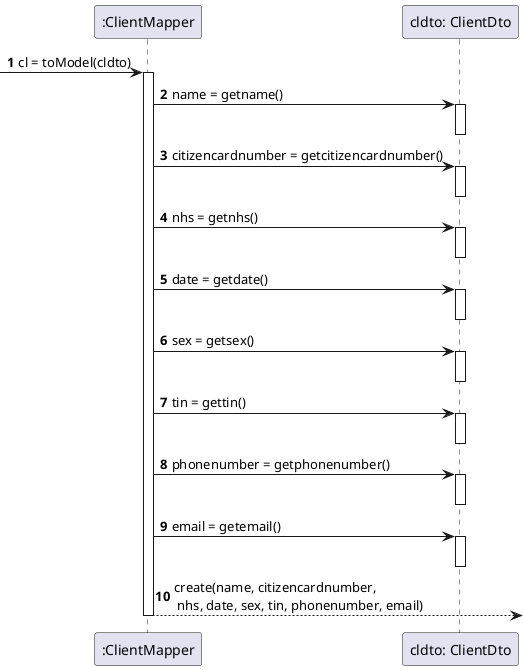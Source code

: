 @startuml
'https://plantuml.com/sequence-diagram

autonumber

participant ":ClientMapper" as CM
participant "cldto: ClientDto" as CDTO


 -> CM : cl = toModel(cldto)
 activate CM

CM -> CDTO : name = getname()
activate CDTO
deactivate CDTO

CM -> CDTO : citizencardnumber = getcitizencardnumber()
activate CDTO
deactivate CDTO

CM -> CDTO : nhs = getnhs()
activate CDTO
deactivate CDTO

CM -> CDTO : date = getdate()
activate CDTO
deactivate CDTO

CM -> CDTO : sex = getsex()
activate CDTO
deactivate CDTO

CM -> CDTO : tin = gettin()
activate CDTO
deactivate CDTO

CM -> CDTO : phonenumber = getphonenumber()
activate CDTO
deactivate CDTO

CM -> CDTO : email = getemail()
activate CDTO
deactivate CDTO
CM --> : create(name, citizencardnumber,\n nhs, date, sex, tin, phonenumber, email)
deactivate CM
@enduml